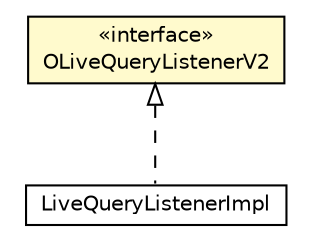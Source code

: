 #!/usr/local/bin/dot
#
# Class diagram 
# Generated by UMLGraph version R5_6-24-gf6e263 (http://www.umlgraph.org/)
#

digraph G {
	edge [fontname="Helvetica",fontsize=10,labelfontname="Helvetica",labelfontsize=10];
	node [fontname="Helvetica",fontsize=10,shape=plaintext];
	nodesep=0.25;
	ranksep=0.5;
	// com.orientechnologies.orient.core.sql.executor.LiveQueryListenerImpl
	c4203745 [label=<<table title="com.orientechnologies.orient.core.sql.executor.LiveQueryListenerImpl" border="0" cellborder="1" cellspacing="0" cellpadding="2" port="p" href="../../sql/executor/LiveQueryListenerImpl.html">
		<tr><td><table border="0" cellspacing="0" cellpadding="1">
<tr><td align="center" balign="center"> LiveQueryListenerImpl </td></tr>
		</table></td></tr>
		</table>>, URL="../../sql/executor/LiveQueryListenerImpl.html", fontname="Helvetica", fontcolor="black", fontsize=10.0];
	// com.orientechnologies.orient.core.query.live.OLiveQueryListenerV2
	c4204400 [label=<<table title="com.orientechnologies.orient.core.query.live.OLiveQueryListenerV2" border="0" cellborder="1" cellspacing="0" cellpadding="2" port="p" bgcolor="lemonChiffon" href="./OLiveQueryListenerV2.html">
		<tr><td><table border="0" cellspacing="0" cellpadding="1">
<tr><td align="center" balign="center"> &#171;interface&#187; </td></tr>
<tr><td align="center" balign="center"> OLiveQueryListenerV2 </td></tr>
		</table></td></tr>
		</table>>, URL="./OLiveQueryListenerV2.html", fontname="Helvetica", fontcolor="black", fontsize=10.0];
	//com.orientechnologies.orient.core.sql.executor.LiveQueryListenerImpl implements com.orientechnologies.orient.core.query.live.OLiveQueryListenerV2
	c4204400:p -> c4203745:p [dir=back,arrowtail=empty,style=dashed];
}

